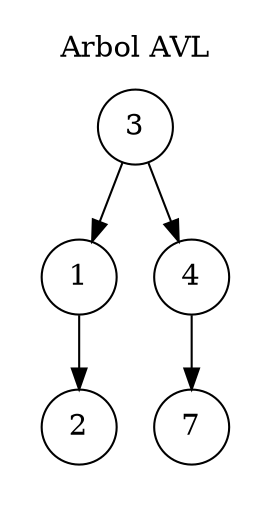 digraph AVL{
	node[shape=circle];
	graph[pencolor=transparent];
	subgraph cluster_0{
		label = "Arbol AVL";
	"3" -> "1";
	"3" -> "4";
	"1" -> "2";
	"4" -> "7";
		}
}
